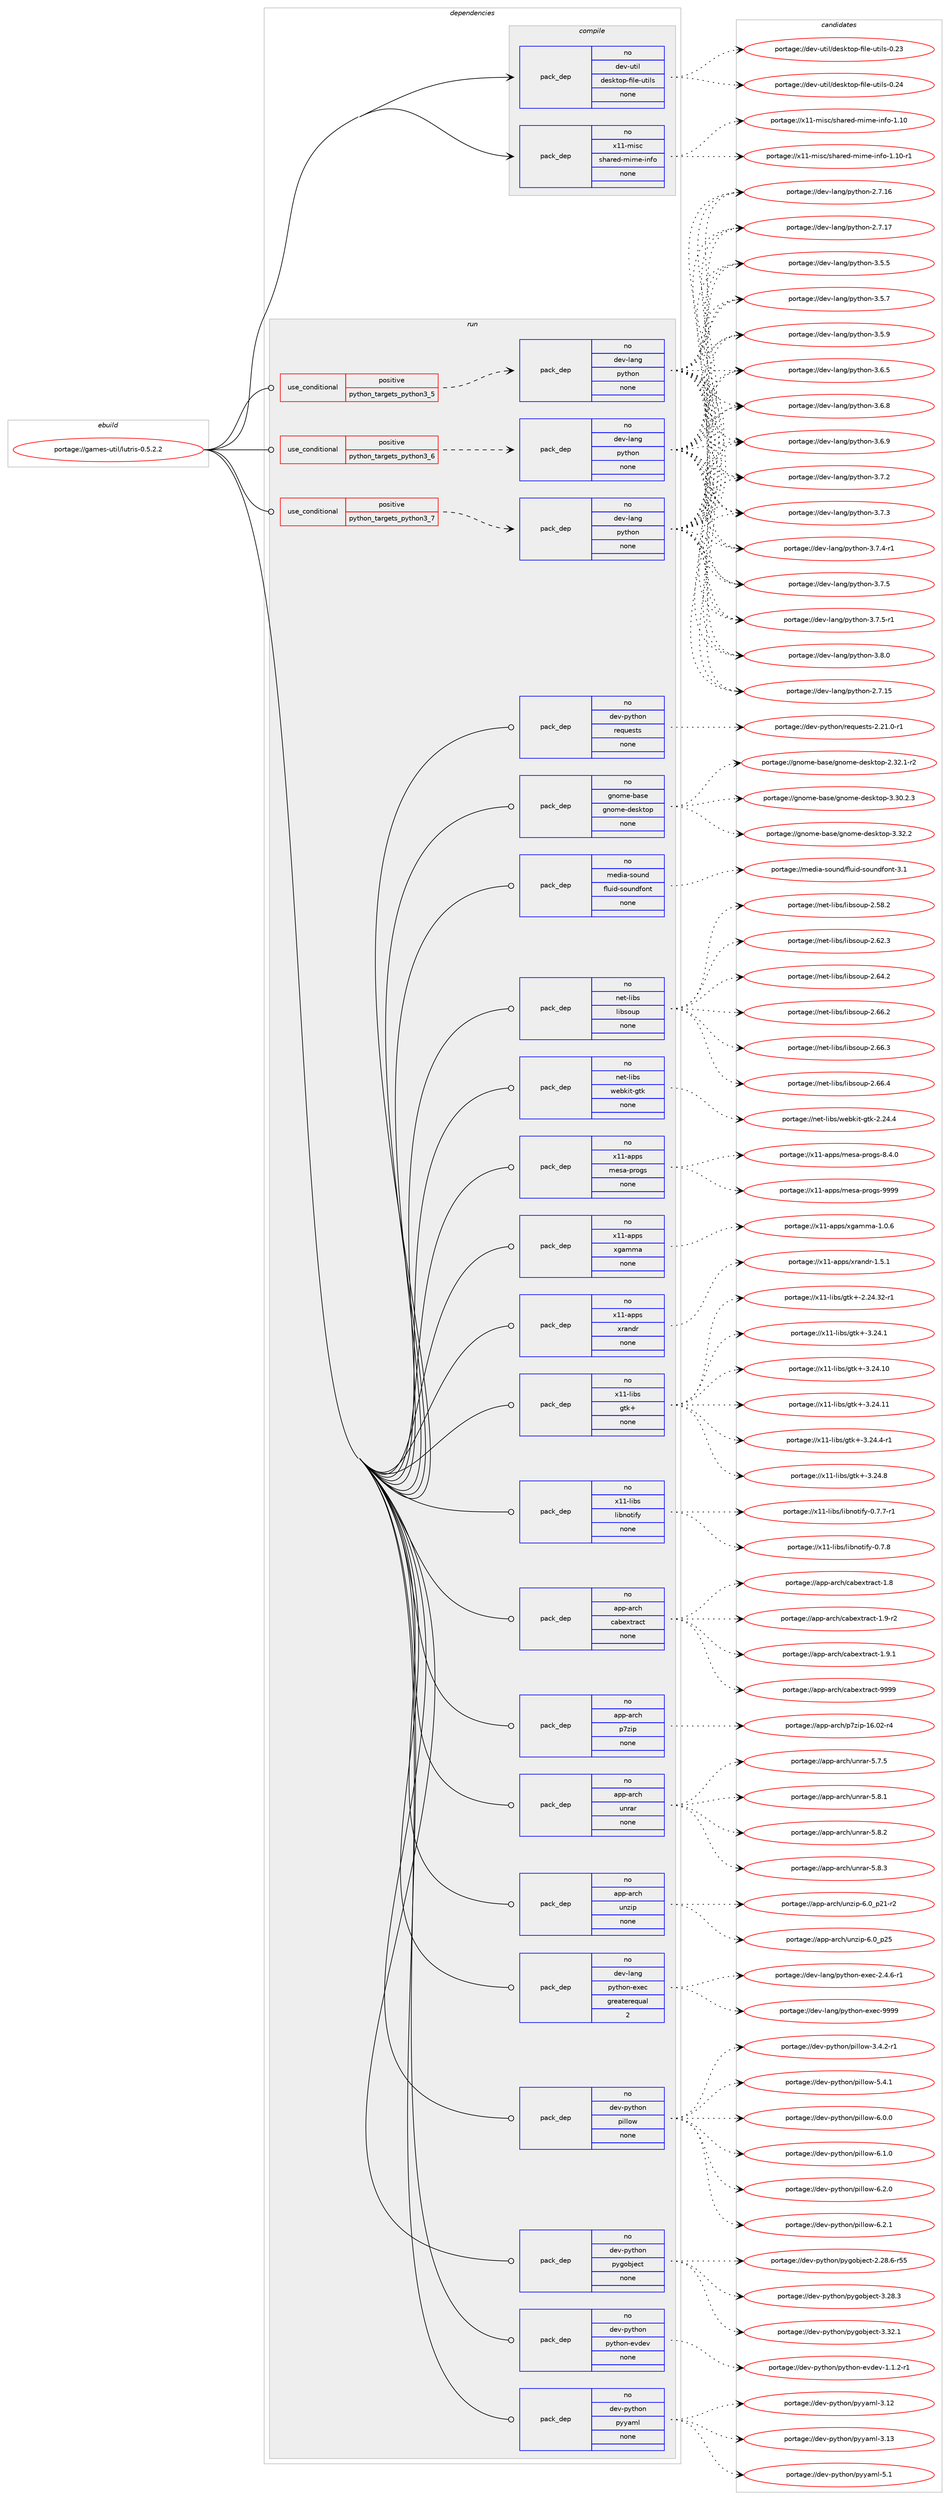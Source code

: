 digraph prolog {

# *************
# Graph options
# *************

newrank=true;
concentrate=true;
compound=true;
graph [rankdir=LR,fontname=Helvetica,fontsize=10,ranksep=1.5];#, ranksep=2.5, nodesep=0.2];
edge  [arrowhead=vee];
node  [fontname=Helvetica,fontsize=10];

# **********
# The ebuild
# **********

subgraph cluster_leftcol {
color=gray;
rank=same;
label=<<i>ebuild</i>>;
id [label="portage://games-util/lutris-0.5.2.2", color=red, width=4, href="../games-util/lutris-0.5.2.2.svg"];
}

# ****************
# The dependencies
# ****************

subgraph cluster_midcol {
color=gray;
label=<<i>dependencies</i>>;
subgraph cluster_compile {
fillcolor="#eeeeee";
style=filled;
label=<<i>compile</i>>;
subgraph pack199645 {
dependency277574 [label=<<TABLE BORDER="0" CELLBORDER="1" CELLSPACING="0" CELLPADDING="4" WIDTH="220"><TR><TD ROWSPAN="6" CELLPADDING="30">pack_dep</TD></TR><TR><TD WIDTH="110">no</TD></TR><TR><TD>dev-util</TD></TR><TR><TD>desktop-file-utils</TD></TR><TR><TD>none</TD></TR><TR><TD></TD></TR></TABLE>>, shape=none, color=blue];
}
id:e -> dependency277574:w [weight=20,style="solid",arrowhead="vee"];
subgraph pack199646 {
dependency277575 [label=<<TABLE BORDER="0" CELLBORDER="1" CELLSPACING="0" CELLPADDING="4" WIDTH="220"><TR><TD ROWSPAN="6" CELLPADDING="30">pack_dep</TD></TR><TR><TD WIDTH="110">no</TD></TR><TR><TD>x11-misc</TD></TR><TR><TD>shared-mime-info</TD></TR><TR><TD>none</TD></TR><TR><TD></TD></TR></TABLE>>, shape=none, color=blue];
}
id:e -> dependency277575:w [weight=20,style="solid",arrowhead="vee"];
}
subgraph cluster_compileandrun {
fillcolor="#eeeeee";
style=filled;
label=<<i>compile and run</i>>;
}
subgraph cluster_run {
fillcolor="#eeeeee";
style=filled;
label=<<i>run</i>>;
subgraph cond73883 {
dependency277576 [label=<<TABLE BORDER="0" CELLBORDER="1" CELLSPACING="0" CELLPADDING="4"><TR><TD ROWSPAN="3" CELLPADDING="10">use_conditional</TD></TR><TR><TD>positive</TD></TR><TR><TD>python_targets_python3_5</TD></TR></TABLE>>, shape=none, color=red];
subgraph pack199647 {
dependency277577 [label=<<TABLE BORDER="0" CELLBORDER="1" CELLSPACING="0" CELLPADDING="4" WIDTH="220"><TR><TD ROWSPAN="6" CELLPADDING="30">pack_dep</TD></TR><TR><TD WIDTH="110">no</TD></TR><TR><TD>dev-lang</TD></TR><TR><TD>python</TD></TR><TR><TD>none</TD></TR><TR><TD></TD></TR></TABLE>>, shape=none, color=blue];
}
dependency277576:e -> dependency277577:w [weight=20,style="dashed",arrowhead="vee"];
}
id:e -> dependency277576:w [weight=20,style="solid",arrowhead="odot"];
subgraph cond73884 {
dependency277578 [label=<<TABLE BORDER="0" CELLBORDER="1" CELLSPACING="0" CELLPADDING="4"><TR><TD ROWSPAN="3" CELLPADDING="10">use_conditional</TD></TR><TR><TD>positive</TD></TR><TR><TD>python_targets_python3_6</TD></TR></TABLE>>, shape=none, color=red];
subgraph pack199648 {
dependency277579 [label=<<TABLE BORDER="0" CELLBORDER="1" CELLSPACING="0" CELLPADDING="4" WIDTH="220"><TR><TD ROWSPAN="6" CELLPADDING="30">pack_dep</TD></TR><TR><TD WIDTH="110">no</TD></TR><TR><TD>dev-lang</TD></TR><TR><TD>python</TD></TR><TR><TD>none</TD></TR><TR><TD></TD></TR></TABLE>>, shape=none, color=blue];
}
dependency277578:e -> dependency277579:w [weight=20,style="dashed",arrowhead="vee"];
}
id:e -> dependency277578:w [weight=20,style="solid",arrowhead="odot"];
subgraph cond73885 {
dependency277580 [label=<<TABLE BORDER="0" CELLBORDER="1" CELLSPACING="0" CELLPADDING="4"><TR><TD ROWSPAN="3" CELLPADDING="10">use_conditional</TD></TR><TR><TD>positive</TD></TR><TR><TD>python_targets_python3_7</TD></TR></TABLE>>, shape=none, color=red];
subgraph pack199649 {
dependency277581 [label=<<TABLE BORDER="0" CELLBORDER="1" CELLSPACING="0" CELLPADDING="4" WIDTH="220"><TR><TD ROWSPAN="6" CELLPADDING="30">pack_dep</TD></TR><TR><TD WIDTH="110">no</TD></TR><TR><TD>dev-lang</TD></TR><TR><TD>python</TD></TR><TR><TD>none</TD></TR><TR><TD></TD></TR></TABLE>>, shape=none, color=blue];
}
dependency277580:e -> dependency277581:w [weight=20,style="dashed",arrowhead="vee"];
}
id:e -> dependency277580:w [weight=20,style="solid",arrowhead="odot"];
subgraph pack199650 {
dependency277582 [label=<<TABLE BORDER="0" CELLBORDER="1" CELLSPACING="0" CELLPADDING="4" WIDTH="220"><TR><TD ROWSPAN="6" CELLPADDING="30">pack_dep</TD></TR><TR><TD WIDTH="110">no</TD></TR><TR><TD>app-arch</TD></TR><TR><TD>cabextract</TD></TR><TR><TD>none</TD></TR><TR><TD></TD></TR></TABLE>>, shape=none, color=blue];
}
id:e -> dependency277582:w [weight=20,style="solid",arrowhead="odot"];
subgraph pack199651 {
dependency277583 [label=<<TABLE BORDER="0" CELLBORDER="1" CELLSPACING="0" CELLPADDING="4" WIDTH="220"><TR><TD ROWSPAN="6" CELLPADDING="30">pack_dep</TD></TR><TR><TD WIDTH="110">no</TD></TR><TR><TD>app-arch</TD></TR><TR><TD>p7zip</TD></TR><TR><TD>none</TD></TR><TR><TD></TD></TR></TABLE>>, shape=none, color=blue];
}
id:e -> dependency277583:w [weight=20,style="solid",arrowhead="odot"];
subgraph pack199652 {
dependency277584 [label=<<TABLE BORDER="0" CELLBORDER="1" CELLSPACING="0" CELLPADDING="4" WIDTH="220"><TR><TD ROWSPAN="6" CELLPADDING="30">pack_dep</TD></TR><TR><TD WIDTH="110">no</TD></TR><TR><TD>app-arch</TD></TR><TR><TD>unrar</TD></TR><TR><TD>none</TD></TR><TR><TD></TD></TR></TABLE>>, shape=none, color=blue];
}
id:e -> dependency277584:w [weight=20,style="solid",arrowhead="odot"];
subgraph pack199653 {
dependency277585 [label=<<TABLE BORDER="0" CELLBORDER="1" CELLSPACING="0" CELLPADDING="4" WIDTH="220"><TR><TD ROWSPAN="6" CELLPADDING="30">pack_dep</TD></TR><TR><TD WIDTH="110">no</TD></TR><TR><TD>app-arch</TD></TR><TR><TD>unzip</TD></TR><TR><TD>none</TD></TR><TR><TD></TD></TR></TABLE>>, shape=none, color=blue];
}
id:e -> dependency277585:w [weight=20,style="solid",arrowhead="odot"];
subgraph pack199654 {
dependency277586 [label=<<TABLE BORDER="0" CELLBORDER="1" CELLSPACING="0" CELLPADDING="4" WIDTH="220"><TR><TD ROWSPAN="6" CELLPADDING="30">pack_dep</TD></TR><TR><TD WIDTH="110">no</TD></TR><TR><TD>dev-lang</TD></TR><TR><TD>python-exec</TD></TR><TR><TD>greaterequal</TD></TR><TR><TD>2</TD></TR></TABLE>>, shape=none, color=blue];
}
id:e -> dependency277586:w [weight=20,style="solid",arrowhead="odot"];
subgraph pack199655 {
dependency277587 [label=<<TABLE BORDER="0" CELLBORDER="1" CELLSPACING="0" CELLPADDING="4" WIDTH="220"><TR><TD ROWSPAN="6" CELLPADDING="30">pack_dep</TD></TR><TR><TD WIDTH="110">no</TD></TR><TR><TD>dev-python</TD></TR><TR><TD>pillow</TD></TR><TR><TD>none</TD></TR><TR><TD></TD></TR></TABLE>>, shape=none, color=blue];
}
id:e -> dependency277587:w [weight=20,style="solid",arrowhead="odot"];
subgraph pack199656 {
dependency277588 [label=<<TABLE BORDER="0" CELLBORDER="1" CELLSPACING="0" CELLPADDING="4" WIDTH="220"><TR><TD ROWSPAN="6" CELLPADDING="30">pack_dep</TD></TR><TR><TD WIDTH="110">no</TD></TR><TR><TD>dev-python</TD></TR><TR><TD>pygobject</TD></TR><TR><TD>none</TD></TR><TR><TD></TD></TR></TABLE>>, shape=none, color=blue];
}
id:e -> dependency277588:w [weight=20,style="solid",arrowhead="odot"];
subgraph pack199657 {
dependency277589 [label=<<TABLE BORDER="0" CELLBORDER="1" CELLSPACING="0" CELLPADDING="4" WIDTH="220"><TR><TD ROWSPAN="6" CELLPADDING="30">pack_dep</TD></TR><TR><TD WIDTH="110">no</TD></TR><TR><TD>dev-python</TD></TR><TR><TD>python-evdev</TD></TR><TR><TD>none</TD></TR><TR><TD></TD></TR></TABLE>>, shape=none, color=blue];
}
id:e -> dependency277589:w [weight=20,style="solid",arrowhead="odot"];
subgraph pack199658 {
dependency277590 [label=<<TABLE BORDER="0" CELLBORDER="1" CELLSPACING="0" CELLPADDING="4" WIDTH="220"><TR><TD ROWSPAN="6" CELLPADDING="30">pack_dep</TD></TR><TR><TD WIDTH="110">no</TD></TR><TR><TD>dev-python</TD></TR><TR><TD>pyyaml</TD></TR><TR><TD>none</TD></TR><TR><TD></TD></TR></TABLE>>, shape=none, color=blue];
}
id:e -> dependency277590:w [weight=20,style="solid",arrowhead="odot"];
subgraph pack199659 {
dependency277591 [label=<<TABLE BORDER="0" CELLBORDER="1" CELLSPACING="0" CELLPADDING="4" WIDTH="220"><TR><TD ROWSPAN="6" CELLPADDING="30">pack_dep</TD></TR><TR><TD WIDTH="110">no</TD></TR><TR><TD>dev-python</TD></TR><TR><TD>requests</TD></TR><TR><TD>none</TD></TR><TR><TD></TD></TR></TABLE>>, shape=none, color=blue];
}
id:e -> dependency277591:w [weight=20,style="solid",arrowhead="odot"];
subgraph pack199660 {
dependency277592 [label=<<TABLE BORDER="0" CELLBORDER="1" CELLSPACING="0" CELLPADDING="4" WIDTH="220"><TR><TD ROWSPAN="6" CELLPADDING="30">pack_dep</TD></TR><TR><TD WIDTH="110">no</TD></TR><TR><TD>gnome-base</TD></TR><TR><TD>gnome-desktop</TD></TR><TR><TD>none</TD></TR><TR><TD></TD></TR></TABLE>>, shape=none, color=blue];
}
id:e -> dependency277592:w [weight=20,style="solid",arrowhead="odot"];
subgraph pack199661 {
dependency277593 [label=<<TABLE BORDER="0" CELLBORDER="1" CELLSPACING="0" CELLPADDING="4" WIDTH="220"><TR><TD ROWSPAN="6" CELLPADDING="30">pack_dep</TD></TR><TR><TD WIDTH="110">no</TD></TR><TR><TD>media-sound</TD></TR><TR><TD>fluid-soundfont</TD></TR><TR><TD>none</TD></TR><TR><TD></TD></TR></TABLE>>, shape=none, color=blue];
}
id:e -> dependency277593:w [weight=20,style="solid",arrowhead="odot"];
subgraph pack199662 {
dependency277594 [label=<<TABLE BORDER="0" CELLBORDER="1" CELLSPACING="0" CELLPADDING="4" WIDTH="220"><TR><TD ROWSPAN="6" CELLPADDING="30">pack_dep</TD></TR><TR><TD WIDTH="110">no</TD></TR><TR><TD>net-libs</TD></TR><TR><TD>libsoup</TD></TR><TR><TD>none</TD></TR><TR><TD></TD></TR></TABLE>>, shape=none, color=blue];
}
id:e -> dependency277594:w [weight=20,style="solid",arrowhead="odot"];
subgraph pack199663 {
dependency277595 [label=<<TABLE BORDER="0" CELLBORDER="1" CELLSPACING="0" CELLPADDING="4" WIDTH="220"><TR><TD ROWSPAN="6" CELLPADDING="30">pack_dep</TD></TR><TR><TD WIDTH="110">no</TD></TR><TR><TD>net-libs</TD></TR><TR><TD>webkit-gtk</TD></TR><TR><TD>none</TD></TR><TR><TD></TD></TR></TABLE>>, shape=none, color=blue];
}
id:e -> dependency277595:w [weight=20,style="solid",arrowhead="odot"];
subgraph pack199664 {
dependency277596 [label=<<TABLE BORDER="0" CELLBORDER="1" CELLSPACING="0" CELLPADDING="4" WIDTH="220"><TR><TD ROWSPAN="6" CELLPADDING="30">pack_dep</TD></TR><TR><TD WIDTH="110">no</TD></TR><TR><TD>x11-apps</TD></TR><TR><TD>mesa-progs</TD></TR><TR><TD>none</TD></TR><TR><TD></TD></TR></TABLE>>, shape=none, color=blue];
}
id:e -> dependency277596:w [weight=20,style="solid",arrowhead="odot"];
subgraph pack199665 {
dependency277597 [label=<<TABLE BORDER="0" CELLBORDER="1" CELLSPACING="0" CELLPADDING="4" WIDTH="220"><TR><TD ROWSPAN="6" CELLPADDING="30">pack_dep</TD></TR><TR><TD WIDTH="110">no</TD></TR><TR><TD>x11-apps</TD></TR><TR><TD>xgamma</TD></TR><TR><TD>none</TD></TR><TR><TD></TD></TR></TABLE>>, shape=none, color=blue];
}
id:e -> dependency277597:w [weight=20,style="solid",arrowhead="odot"];
subgraph pack199666 {
dependency277598 [label=<<TABLE BORDER="0" CELLBORDER="1" CELLSPACING="0" CELLPADDING="4" WIDTH="220"><TR><TD ROWSPAN="6" CELLPADDING="30">pack_dep</TD></TR><TR><TD WIDTH="110">no</TD></TR><TR><TD>x11-apps</TD></TR><TR><TD>xrandr</TD></TR><TR><TD>none</TD></TR><TR><TD></TD></TR></TABLE>>, shape=none, color=blue];
}
id:e -> dependency277598:w [weight=20,style="solid",arrowhead="odot"];
subgraph pack199667 {
dependency277599 [label=<<TABLE BORDER="0" CELLBORDER="1" CELLSPACING="0" CELLPADDING="4" WIDTH="220"><TR><TD ROWSPAN="6" CELLPADDING="30">pack_dep</TD></TR><TR><TD WIDTH="110">no</TD></TR><TR><TD>x11-libs</TD></TR><TR><TD>gtk+</TD></TR><TR><TD>none</TD></TR><TR><TD></TD></TR></TABLE>>, shape=none, color=blue];
}
id:e -> dependency277599:w [weight=20,style="solid",arrowhead="odot"];
subgraph pack199668 {
dependency277600 [label=<<TABLE BORDER="0" CELLBORDER="1" CELLSPACING="0" CELLPADDING="4" WIDTH="220"><TR><TD ROWSPAN="6" CELLPADDING="30">pack_dep</TD></TR><TR><TD WIDTH="110">no</TD></TR><TR><TD>x11-libs</TD></TR><TR><TD>libnotify</TD></TR><TR><TD>none</TD></TR><TR><TD></TD></TR></TABLE>>, shape=none, color=blue];
}
id:e -> dependency277600:w [weight=20,style="solid",arrowhead="odot"];
}
}

# **************
# The candidates
# **************

subgraph cluster_choices {
rank=same;
color=gray;
label=<<i>candidates</i>>;

subgraph choice199645 {
color=black;
nodesep=1;
choiceportage100101118451171161051084710010111510711611111245102105108101451171161051081154548465051 [label="portage://dev-util/desktop-file-utils-0.23", color=red, width=4,href="../dev-util/desktop-file-utils-0.23.svg"];
choiceportage100101118451171161051084710010111510711611111245102105108101451171161051081154548465052 [label="portage://dev-util/desktop-file-utils-0.24", color=red, width=4,href="../dev-util/desktop-file-utils-0.24.svg"];
dependency277574:e -> choiceportage100101118451171161051084710010111510711611111245102105108101451171161051081154548465051:w [style=dotted,weight="100"];
dependency277574:e -> choiceportage100101118451171161051084710010111510711611111245102105108101451171161051081154548465052:w [style=dotted,weight="100"];
}
subgraph choice199646 {
color=black;
nodesep=1;
choiceportage12049494510910511599471151049711410110045109105109101451051101021114549464948 [label="portage://x11-misc/shared-mime-info-1.10", color=red, width=4,href="../x11-misc/shared-mime-info-1.10.svg"];
choiceportage120494945109105115994711510497114101100451091051091014510511010211145494649484511449 [label="portage://x11-misc/shared-mime-info-1.10-r1", color=red, width=4,href="../x11-misc/shared-mime-info-1.10-r1.svg"];
dependency277575:e -> choiceportage12049494510910511599471151049711410110045109105109101451051101021114549464948:w [style=dotted,weight="100"];
dependency277575:e -> choiceportage120494945109105115994711510497114101100451091051091014510511010211145494649484511449:w [style=dotted,weight="100"];
}
subgraph choice199647 {
color=black;
nodesep=1;
choiceportage10010111845108971101034711212111610411111045504655464953 [label="portage://dev-lang/python-2.7.15", color=red, width=4,href="../dev-lang/python-2.7.15.svg"];
choiceportage10010111845108971101034711212111610411111045504655464954 [label="portage://dev-lang/python-2.7.16", color=red, width=4,href="../dev-lang/python-2.7.16.svg"];
choiceportage10010111845108971101034711212111610411111045504655464955 [label="portage://dev-lang/python-2.7.17", color=red, width=4,href="../dev-lang/python-2.7.17.svg"];
choiceportage100101118451089711010347112121116104111110455146534653 [label="portage://dev-lang/python-3.5.5", color=red, width=4,href="../dev-lang/python-3.5.5.svg"];
choiceportage100101118451089711010347112121116104111110455146534655 [label="portage://dev-lang/python-3.5.7", color=red, width=4,href="../dev-lang/python-3.5.7.svg"];
choiceportage100101118451089711010347112121116104111110455146534657 [label="portage://dev-lang/python-3.5.9", color=red, width=4,href="../dev-lang/python-3.5.9.svg"];
choiceportage100101118451089711010347112121116104111110455146544653 [label="portage://dev-lang/python-3.6.5", color=red, width=4,href="../dev-lang/python-3.6.5.svg"];
choiceportage100101118451089711010347112121116104111110455146544656 [label="portage://dev-lang/python-3.6.8", color=red, width=4,href="../dev-lang/python-3.6.8.svg"];
choiceportage100101118451089711010347112121116104111110455146544657 [label="portage://dev-lang/python-3.6.9", color=red, width=4,href="../dev-lang/python-3.6.9.svg"];
choiceportage100101118451089711010347112121116104111110455146554650 [label="portage://dev-lang/python-3.7.2", color=red, width=4,href="../dev-lang/python-3.7.2.svg"];
choiceportage100101118451089711010347112121116104111110455146554651 [label="portage://dev-lang/python-3.7.3", color=red, width=4,href="../dev-lang/python-3.7.3.svg"];
choiceportage1001011184510897110103471121211161041111104551465546524511449 [label="portage://dev-lang/python-3.7.4-r1", color=red, width=4,href="../dev-lang/python-3.7.4-r1.svg"];
choiceportage100101118451089711010347112121116104111110455146554653 [label="portage://dev-lang/python-3.7.5", color=red, width=4,href="../dev-lang/python-3.7.5.svg"];
choiceportage1001011184510897110103471121211161041111104551465546534511449 [label="portage://dev-lang/python-3.7.5-r1", color=red, width=4,href="../dev-lang/python-3.7.5-r1.svg"];
choiceportage100101118451089711010347112121116104111110455146564648 [label="portage://dev-lang/python-3.8.0", color=red, width=4,href="../dev-lang/python-3.8.0.svg"];
dependency277577:e -> choiceportage10010111845108971101034711212111610411111045504655464953:w [style=dotted,weight="100"];
dependency277577:e -> choiceportage10010111845108971101034711212111610411111045504655464954:w [style=dotted,weight="100"];
dependency277577:e -> choiceportage10010111845108971101034711212111610411111045504655464955:w [style=dotted,weight="100"];
dependency277577:e -> choiceportage100101118451089711010347112121116104111110455146534653:w [style=dotted,weight="100"];
dependency277577:e -> choiceportage100101118451089711010347112121116104111110455146534655:w [style=dotted,weight="100"];
dependency277577:e -> choiceportage100101118451089711010347112121116104111110455146534657:w [style=dotted,weight="100"];
dependency277577:e -> choiceportage100101118451089711010347112121116104111110455146544653:w [style=dotted,weight="100"];
dependency277577:e -> choiceportage100101118451089711010347112121116104111110455146544656:w [style=dotted,weight="100"];
dependency277577:e -> choiceportage100101118451089711010347112121116104111110455146544657:w [style=dotted,weight="100"];
dependency277577:e -> choiceportage100101118451089711010347112121116104111110455146554650:w [style=dotted,weight="100"];
dependency277577:e -> choiceportage100101118451089711010347112121116104111110455146554651:w [style=dotted,weight="100"];
dependency277577:e -> choiceportage1001011184510897110103471121211161041111104551465546524511449:w [style=dotted,weight="100"];
dependency277577:e -> choiceportage100101118451089711010347112121116104111110455146554653:w [style=dotted,weight="100"];
dependency277577:e -> choiceportage1001011184510897110103471121211161041111104551465546534511449:w [style=dotted,weight="100"];
dependency277577:e -> choiceportage100101118451089711010347112121116104111110455146564648:w [style=dotted,weight="100"];
}
subgraph choice199648 {
color=black;
nodesep=1;
choiceportage10010111845108971101034711212111610411111045504655464953 [label="portage://dev-lang/python-2.7.15", color=red, width=4,href="../dev-lang/python-2.7.15.svg"];
choiceportage10010111845108971101034711212111610411111045504655464954 [label="portage://dev-lang/python-2.7.16", color=red, width=4,href="../dev-lang/python-2.7.16.svg"];
choiceportage10010111845108971101034711212111610411111045504655464955 [label="portage://dev-lang/python-2.7.17", color=red, width=4,href="../dev-lang/python-2.7.17.svg"];
choiceportage100101118451089711010347112121116104111110455146534653 [label="portage://dev-lang/python-3.5.5", color=red, width=4,href="../dev-lang/python-3.5.5.svg"];
choiceportage100101118451089711010347112121116104111110455146534655 [label="portage://dev-lang/python-3.5.7", color=red, width=4,href="../dev-lang/python-3.5.7.svg"];
choiceportage100101118451089711010347112121116104111110455146534657 [label="portage://dev-lang/python-3.5.9", color=red, width=4,href="../dev-lang/python-3.5.9.svg"];
choiceportage100101118451089711010347112121116104111110455146544653 [label="portage://dev-lang/python-3.6.5", color=red, width=4,href="../dev-lang/python-3.6.5.svg"];
choiceportage100101118451089711010347112121116104111110455146544656 [label="portage://dev-lang/python-3.6.8", color=red, width=4,href="../dev-lang/python-3.6.8.svg"];
choiceportage100101118451089711010347112121116104111110455146544657 [label="portage://dev-lang/python-3.6.9", color=red, width=4,href="../dev-lang/python-3.6.9.svg"];
choiceportage100101118451089711010347112121116104111110455146554650 [label="portage://dev-lang/python-3.7.2", color=red, width=4,href="../dev-lang/python-3.7.2.svg"];
choiceportage100101118451089711010347112121116104111110455146554651 [label="portage://dev-lang/python-3.7.3", color=red, width=4,href="../dev-lang/python-3.7.3.svg"];
choiceportage1001011184510897110103471121211161041111104551465546524511449 [label="portage://dev-lang/python-3.7.4-r1", color=red, width=4,href="../dev-lang/python-3.7.4-r1.svg"];
choiceportage100101118451089711010347112121116104111110455146554653 [label="portage://dev-lang/python-3.7.5", color=red, width=4,href="../dev-lang/python-3.7.5.svg"];
choiceportage1001011184510897110103471121211161041111104551465546534511449 [label="portage://dev-lang/python-3.7.5-r1", color=red, width=4,href="../dev-lang/python-3.7.5-r1.svg"];
choiceportage100101118451089711010347112121116104111110455146564648 [label="portage://dev-lang/python-3.8.0", color=red, width=4,href="../dev-lang/python-3.8.0.svg"];
dependency277579:e -> choiceportage10010111845108971101034711212111610411111045504655464953:w [style=dotted,weight="100"];
dependency277579:e -> choiceportage10010111845108971101034711212111610411111045504655464954:w [style=dotted,weight="100"];
dependency277579:e -> choiceportage10010111845108971101034711212111610411111045504655464955:w [style=dotted,weight="100"];
dependency277579:e -> choiceportage100101118451089711010347112121116104111110455146534653:w [style=dotted,weight="100"];
dependency277579:e -> choiceportage100101118451089711010347112121116104111110455146534655:w [style=dotted,weight="100"];
dependency277579:e -> choiceportage100101118451089711010347112121116104111110455146534657:w [style=dotted,weight="100"];
dependency277579:e -> choiceportage100101118451089711010347112121116104111110455146544653:w [style=dotted,weight="100"];
dependency277579:e -> choiceportage100101118451089711010347112121116104111110455146544656:w [style=dotted,weight="100"];
dependency277579:e -> choiceportage100101118451089711010347112121116104111110455146544657:w [style=dotted,weight="100"];
dependency277579:e -> choiceportage100101118451089711010347112121116104111110455146554650:w [style=dotted,weight="100"];
dependency277579:e -> choiceportage100101118451089711010347112121116104111110455146554651:w [style=dotted,weight="100"];
dependency277579:e -> choiceportage1001011184510897110103471121211161041111104551465546524511449:w [style=dotted,weight="100"];
dependency277579:e -> choiceportage100101118451089711010347112121116104111110455146554653:w [style=dotted,weight="100"];
dependency277579:e -> choiceportage1001011184510897110103471121211161041111104551465546534511449:w [style=dotted,weight="100"];
dependency277579:e -> choiceportage100101118451089711010347112121116104111110455146564648:w [style=dotted,weight="100"];
}
subgraph choice199649 {
color=black;
nodesep=1;
choiceportage10010111845108971101034711212111610411111045504655464953 [label="portage://dev-lang/python-2.7.15", color=red, width=4,href="../dev-lang/python-2.7.15.svg"];
choiceportage10010111845108971101034711212111610411111045504655464954 [label="portage://dev-lang/python-2.7.16", color=red, width=4,href="../dev-lang/python-2.7.16.svg"];
choiceportage10010111845108971101034711212111610411111045504655464955 [label="portage://dev-lang/python-2.7.17", color=red, width=4,href="../dev-lang/python-2.7.17.svg"];
choiceportage100101118451089711010347112121116104111110455146534653 [label="portage://dev-lang/python-3.5.5", color=red, width=4,href="../dev-lang/python-3.5.5.svg"];
choiceportage100101118451089711010347112121116104111110455146534655 [label="portage://dev-lang/python-3.5.7", color=red, width=4,href="../dev-lang/python-3.5.7.svg"];
choiceportage100101118451089711010347112121116104111110455146534657 [label="portage://dev-lang/python-3.5.9", color=red, width=4,href="../dev-lang/python-3.5.9.svg"];
choiceportage100101118451089711010347112121116104111110455146544653 [label="portage://dev-lang/python-3.6.5", color=red, width=4,href="../dev-lang/python-3.6.5.svg"];
choiceportage100101118451089711010347112121116104111110455146544656 [label="portage://dev-lang/python-3.6.8", color=red, width=4,href="../dev-lang/python-3.6.8.svg"];
choiceportage100101118451089711010347112121116104111110455146544657 [label="portage://dev-lang/python-3.6.9", color=red, width=4,href="../dev-lang/python-3.6.9.svg"];
choiceportage100101118451089711010347112121116104111110455146554650 [label="portage://dev-lang/python-3.7.2", color=red, width=4,href="../dev-lang/python-3.7.2.svg"];
choiceportage100101118451089711010347112121116104111110455146554651 [label="portage://dev-lang/python-3.7.3", color=red, width=4,href="../dev-lang/python-3.7.3.svg"];
choiceportage1001011184510897110103471121211161041111104551465546524511449 [label="portage://dev-lang/python-3.7.4-r1", color=red, width=4,href="../dev-lang/python-3.7.4-r1.svg"];
choiceportage100101118451089711010347112121116104111110455146554653 [label="portage://dev-lang/python-3.7.5", color=red, width=4,href="../dev-lang/python-3.7.5.svg"];
choiceportage1001011184510897110103471121211161041111104551465546534511449 [label="portage://dev-lang/python-3.7.5-r1", color=red, width=4,href="../dev-lang/python-3.7.5-r1.svg"];
choiceportage100101118451089711010347112121116104111110455146564648 [label="portage://dev-lang/python-3.8.0", color=red, width=4,href="../dev-lang/python-3.8.0.svg"];
dependency277581:e -> choiceportage10010111845108971101034711212111610411111045504655464953:w [style=dotted,weight="100"];
dependency277581:e -> choiceportage10010111845108971101034711212111610411111045504655464954:w [style=dotted,weight="100"];
dependency277581:e -> choiceportage10010111845108971101034711212111610411111045504655464955:w [style=dotted,weight="100"];
dependency277581:e -> choiceportage100101118451089711010347112121116104111110455146534653:w [style=dotted,weight="100"];
dependency277581:e -> choiceportage100101118451089711010347112121116104111110455146534655:w [style=dotted,weight="100"];
dependency277581:e -> choiceportage100101118451089711010347112121116104111110455146534657:w [style=dotted,weight="100"];
dependency277581:e -> choiceportage100101118451089711010347112121116104111110455146544653:w [style=dotted,weight="100"];
dependency277581:e -> choiceportage100101118451089711010347112121116104111110455146544656:w [style=dotted,weight="100"];
dependency277581:e -> choiceportage100101118451089711010347112121116104111110455146544657:w [style=dotted,weight="100"];
dependency277581:e -> choiceportage100101118451089711010347112121116104111110455146554650:w [style=dotted,weight="100"];
dependency277581:e -> choiceportage100101118451089711010347112121116104111110455146554651:w [style=dotted,weight="100"];
dependency277581:e -> choiceportage1001011184510897110103471121211161041111104551465546524511449:w [style=dotted,weight="100"];
dependency277581:e -> choiceportage100101118451089711010347112121116104111110455146554653:w [style=dotted,weight="100"];
dependency277581:e -> choiceportage1001011184510897110103471121211161041111104551465546534511449:w [style=dotted,weight="100"];
dependency277581:e -> choiceportage100101118451089711010347112121116104111110455146564648:w [style=dotted,weight="100"];
}
subgraph choice199650 {
color=black;
nodesep=1;
choiceportage9711211245971149910447999798101120116114979911645494656 [label="portage://app-arch/cabextract-1.8", color=red, width=4,href="../app-arch/cabextract-1.8.svg"];
choiceportage97112112459711499104479997981011201161149799116454946574511450 [label="portage://app-arch/cabextract-1.9-r2", color=red, width=4,href="../app-arch/cabextract-1.9-r2.svg"];
choiceportage97112112459711499104479997981011201161149799116454946574649 [label="portage://app-arch/cabextract-1.9.1", color=red, width=4,href="../app-arch/cabextract-1.9.1.svg"];
choiceportage971121124597114991044799979810112011611497991164557575757 [label="portage://app-arch/cabextract-9999", color=red, width=4,href="../app-arch/cabextract-9999.svg"];
dependency277582:e -> choiceportage9711211245971149910447999798101120116114979911645494656:w [style=dotted,weight="100"];
dependency277582:e -> choiceportage97112112459711499104479997981011201161149799116454946574511450:w [style=dotted,weight="100"];
dependency277582:e -> choiceportage97112112459711499104479997981011201161149799116454946574649:w [style=dotted,weight="100"];
dependency277582:e -> choiceportage971121124597114991044799979810112011611497991164557575757:w [style=dotted,weight="100"];
}
subgraph choice199651 {
color=black;
nodesep=1;
choiceportage9711211245971149910447112551221051124549544648504511452 [label="portage://app-arch/p7zip-16.02-r4", color=red, width=4,href="../app-arch/p7zip-16.02-r4.svg"];
dependency277583:e -> choiceportage9711211245971149910447112551221051124549544648504511452:w [style=dotted,weight="100"];
}
subgraph choice199652 {
color=black;
nodesep=1;
choiceportage971121124597114991044711711011497114455346554653 [label="portage://app-arch/unrar-5.7.5", color=red, width=4,href="../app-arch/unrar-5.7.5.svg"];
choiceportage971121124597114991044711711011497114455346564649 [label="portage://app-arch/unrar-5.8.1", color=red, width=4,href="../app-arch/unrar-5.8.1.svg"];
choiceportage971121124597114991044711711011497114455346564650 [label="portage://app-arch/unrar-5.8.2", color=red, width=4,href="../app-arch/unrar-5.8.2.svg"];
choiceportage971121124597114991044711711011497114455346564651 [label="portage://app-arch/unrar-5.8.3", color=red, width=4,href="../app-arch/unrar-5.8.3.svg"];
dependency277584:e -> choiceportage971121124597114991044711711011497114455346554653:w [style=dotted,weight="100"];
dependency277584:e -> choiceportage971121124597114991044711711011497114455346564649:w [style=dotted,weight="100"];
dependency277584:e -> choiceportage971121124597114991044711711011497114455346564650:w [style=dotted,weight="100"];
dependency277584:e -> choiceportage971121124597114991044711711011497114455346564651:w [style=dotted,weight="100"];
}
subgraph choice199653 {
color=black;
nodesep=1;
choiceportage9711211245971149910447117110122105112455446489511250494511450 [label="portage://app-arch/unzip-6.0_p21-r2", color=red, width=4,href="../app-arch/unzip-6.0_p21-r2.svg"];
choiceportage971121124597114991044711711012210511245544648951125053 [label="portage://app-arch/unzip-6.0_p25", color=red, width=4,href="../app-arch/unzip-6.0_p25.svg"];
dependency277585:e -> choiceportage9711211245971149910447117110122105112455446489511250494511450:w [style=dotted,weight="100"];
dependency277585:e -> choiceportage971121124597114991044711711012210511245544648951125053:w [style=dotted,weight="100"];
}
subgraph choice199654 {
color=black;
nodesep=1;
choiceportage10010111845108971101034711212111610411111045101120101994550465246544511449 [label="portage://dev-lang/python-exec-2.4.6-r1", color=red, width=4,href="../dev-lang/python-exec-2.4.6-r1.svg"];
choiceportage10010111845108971101034711212111610411111045101120101994557575757 [label="portage://dev-lang/python-exec-9999", color=red, width=4,href="../dev-lang/python-exec-9999.svg"];
dependency277586:e -> choiceportage10010111845108971101034711212111610411111045101120101994550465246544511449:w [style=dotted,weight="100"];
dependency277586:e -> choiceportage10010111845108971101034711212111610411111045101120101994557575757:w [style=dotted,weight="100"];
}
subgraph choice199655 {
color=black;
nodesep=1;
choiceportage10010111845112121116104111110471121051081081111194551465246504511449 [label="portage://dev-python/pillow-3.4.2-r1", color=red, width=4,href="../dev-python/pillow-3.4.2-r1.svg"];
choiceportage1001011184511212111610411111047112105108108111119455346524649 [label="portage://dev-python/pillow-5.4.1", color=red, width=4,href="../dev-python/pillow-5.4.1.svg"];
choiceportage1001011184511212111610411111047112105108108111119455446484648 [label="portage://dev-python/pillow-6.0.0", color=red, width=4,href="../dev-python/pillow-6.0.0.svg"];
choiceportage1001011184511212111610411111047112105108108111119455446494648 [label="portage://dev-python/pillow-6.1.0", color=red, width=4,href="../dev-python/pillow-6.1.0.svg"];
choiceportage1001011184511212111610411111047112105108108111119455446504648 [label="portage://dev-python/pillow-6.2.0", color=red, width=4,href="../dev-python/pillow-6.2.0.svg"];
choiceportage1001011184511212111610411111047112105108108111119455446504649 [label="portage://dev-python/pillow-6.2.1", color=red, width=4,href="../dev-python/pillow-6.2.1.svg"];
dependency277587:e -> choiceportage10010111845112121116104111110471121051081081111194551465246504511449:w [style=dotted,weight="100"];
dependency277587:e -> choiceportage1001011184511212111610411111047112105108108111119455346524649:w [style=dotted,weight="100"];
dependency277587:e -> choiceportage1001011184511212111610411111047112105108108111119455446484648:w [style=dotted,weight="100"];
dependency277587:e -> choiceportage1001011184511212111610411111047112105108108111119455446494648:w [style=dotted,weight="100"];
dependency277587:e -> choiceportage1001011184511212111610411111047112105108108111119455446504648:w [style=dotted,weight="100"];
dependency277587:e -> choiceportage1001011184511212111610411111047112105108108111119455446504649:w [style=dotted,weight="100"];
}
subgraph choice199656 {
color=black;
nodesep=1;
choiceportage1001011184511212111610411111047112121103111981061019911645504650564654451145353 [label="portage://dev-python/pygobject-2.28.6-r55", color=red, width=4,href="../dev-python/pygobject-2.28.6-r55.svg"];
choiceportage1001011184511212111610411111047112121103111981061019911645514650564651 [label="portage://dev-python/pygobject-3.28.3", color=red, width=4,href="../dev-python/pygobject-3.28.3.svg"];
choiceportage1001011184511212111610411111047112121103111981061019911645514651504649 [label="portage://dev-python/pygobject-3.32.1", color=red, width=4,href="../dev-python/pygobject-3.32.1.svg"];
dependency277588:e -> choiceportage1001011184511212111610411111047112121103111981061019911645504650564654451145353:w [style=dotted,weight="100"];
dependency277588:e -> choiceportage1001011184511212111610411111047112121103111981061019911645514650564651:w [style=dotted,weight="100"];
dependency277588:e -> choiceportage1001011184511212111610411111047112121103111981061019911645514651504649:w [style=dotted,weight="100"];
}
subgraph choice199657 {
color=black;
nodesep=1;
choiceportage1001011184511212111610411111047112121116104111110451011181001011184549464946504511449 [label="portage://dev-python/python-evdev-1.1.2-r1", color=red, width=4,href="../dev-python/python-evdev-1.1.2-r1.svg"];
dependency277589:e -> choiceportage1001011184511212111610411111047112121116104111110451011181001011184549464946504511449:w [style=dotted,weight="100"];
}
subgraph choice199658 {
color=black;
nodesep=1;
choiceportage1001011184511212111610411111047112121121971091084551464950 [label="portage://dev-python/pyyaml-3.12", color=red, width=4,href="../dev-python/pyyaml-3.12.svg"];
choiceportage1001011184511212111610411111047112121121971091084551464951 [label="portage://dev-python/pyyaml-3.13", color=red, width=4,href="../dev-python/pyyaml-3.13.svg"];
choiceportage10010111845112121116104111110471121211219710910845534649 [label="portage://dev-python/pyyaml-5.1", color=red, width=4,href="../dev-python/pyyaml-5.1.svg"];
dependency277590:e -> choiceportage1001011184511212111610411111047112121121971091084551464950:w [style=dotted,weight="100"];
dependency277590:e -> choiceportage1001011184511212111610411111047112121121971091084551464951:w [style=dotted,weight="100"];
dependency277590:e -> choiceportage10010111845112121116104111110471121211219710910845534649:w [style=dotted,weight="100"];
}
subgraph choice199659 {
color=black;
nodesep=1;
choiceportage1001011184511212111610411111047114101113117101115116115455046504946484511449 [label="portage://dev-python/requests-2.21.0-r1", color=red, width=4,href="../dev-python/requests-2.21.0-r1.svg"];
dependency277591:e -> choiceportage1001011184511212111610411111047114101113117101115116115455046504946484511449:w [style=dotted,weight="100"];
}
subgraph choice199660 {
color=black;
nodesep=1;
choiceportage1031101111091014598971151014710311011110910145100101115107116111112455046515046494511450 [label="portage://gnome-base/gnome-desktop-2.32.1-r2", color=red, width=4,href="../gnome-base/gnome-desktop-2.32.1-r2.svg"];
choiceportage1031101111091014598971151014710311011110910145100101115107116111112455146514846504651 [label="portage://gnome-base/gnome-desktop-3.30.2.3", color=red, width=4,href="../gnome-base/gnome-desktop-3.30.2.3.svg"];
choiceportage103110111109101459897115101471031101111091014510010111510711611111245514651504650 [label="portage://gnome-base/gnome-desktop-3.32.2", color=red, width=4,href="../gnome-base/gnome-desktop-3.32.2.svg"];
dependency277592:e -> choiceportage1031101111091014598971151014710311011110910145100101115107116111112455046515046494511450:w [style=dotted,weight="100"];
dependency277592:e -> choiceportage1031101111091014598971151014710311011110910145100101115107116111112455146514846504651:w [style=dotted,weight="100"];
dependency277592:e -> choiceportage103110111109101459897115101471031101111091014510010111510711611111245514651504650:w [style=dotted,weight="100"];
}
subgraph choice199661 {
color=black;
nodesep=1;
choiceportage1091011001059745115111117110100471021081171051004511511111711010010211111011645514649 [label="portage://media-sound/fluid-soundfont-3.1", color=red, width=4,href="../media-sound/fluid-soundfont-3.1.svg"];
dependency277593:e -> choiceportage1091011001059745115111117110100471021081171051004511511111711010010211111011645514649:w [style=dotted,weight="100"];
}
subgraph choice199662 {
color=black;
nodesep=1;
choiceportage1101011164510810598115471081059811511111711245504653564650 [label="portage://net-libs/libsoup-2.58.2", color=red, width=4,href="../net-libs/libsoup-2.58.2.svg"];
choiceportage1101011164510810598115471081059811511111711245504654504651 [label="portage://net-libs/libsoup-2.62.3", color=red, width=4,href="../net-libs/libsoup-2.62.3.svg"];
choiceportage1101011164510810598115471081059811511111711245504654524650 [label="portage://net-libs/libsoup-2.64.2", color=red, width=4,href="../net-libs/libsoup-2.64.2.svg"];
choiceportage1101011164510810598115471081059811511111711245504654544650 [label="portage://net-libs/libsoup-2.66.2", color=red, width=4,href="../net-libs/libsoup-2.66.2.svg"];
choiceportage1101011164510810598115471081059811511111711245504654544651 [label="portage://net-libs/libsoup-2.66.3", color=red, width=4,href="../net-libs/libsoup-2.66.3.svg"];
choiceportage1101011164510810598115471081059811511111711245504654544652 [label="portage://net-libs/libsoup-2.66.4", color=red, width=4,href="../net-libs/libsoup-2.66.4.svg"];
dependency277594:e -> choiceportage1101011164510810598115471081059811511111711245504653564650:w [style=dotted,weight="100"];
dependency277594:e -> choiceportage1101011164510810598115471081059811511111711245504654504651:w [style=dotted,weight="100"];
dependency277594:e -> choiceportage1101011164510810598115471081059811511111711245504654524650:w [style=dotted,weight="100"];
dependency277594:e -> choiceportage1101011164510810598115471081059811511111711245504654544650:w [style=dotted,weight="100"];
dependency277594:e -> choiceportage1101011164510810598115471081059811511111711245504654544651:w [style=dotted,weight="100"];
dependency277594:e -> choiceportage1101011164510810598115471081059811511111711245504654544652:w [style=dotted,weight="100"];
}
subgraph choice199663 {
color=black;
nodesep=1;
choiceportage110101116451081059811547119101981071051164510311610745504650524652 [label="portage://net-libs/webkit-gtk-2.24.4", color=red, width=4,href="../net-libs/webkit-gtk-2.24.4.svg"];
dependency277595:e -> choiceportage110101116451081059811547119101981071051164510311610745504650524652:w [style=dotted,weight="100"];
}
subgraph choice199664 {
color=black;
nodesep=1;
choiceportage12049494597112112115471091011159745112114111103115455646524648 [label="portage://x11-apps/mesa-progs-8.4.0", color=red, width=4,href="../x11-apps/mesa-progs-8.4.0.svg"];
choiceportage120494945971121121154710910111597451121141111031154557575757 [label="portage://x11-apps/mesa-progs-9999", color=red, width=4,href="../x11-apps/mesa-progs-9999.svg"];
dependency277596:e -> choiceportage12049494597112112115471091011159745112114111103115455646524648:w [style=dotted,weight="100"];
dependency277596:e -> choiceportage120494945971121121154710910111597451121141111031154557575757:w [style=dotted,weight="100"];
}
subgraph choice199665 {
color=black;
nodesep=1;
choiceportage12049494597112112115471201039710910997454946484654 [label="portage://x11-apps/xgamma-1.0.6", color=red, width=4,href="../x11-apps/xgamma-1.0.6.svg"];
dependency277597:e -> choiceportage12049494597112112115471201039710910997454946484654:w [style=dotted,weight="100"];
}
subgraph choice199666 {
color=black;
nodesep=1;
choiceportage120494945971121121154712011497110100114454946534649 [label="portage://x11-apps/xrandr-1.5.1", color=red, width=4,href="../x11-apps/xrandr-1.5.1.svg"];
dependency277598:e -> choiceportage120494945971121121154712011497110100114454946534649:w [style=dotted,weight="100"];
}
subgraph choice199667 {
color=black;
nodesep=1;
choiceportage12049494510810598115471031161074345504650524651504511449 [label="portage://x11-libs/gtk+-2.24.32-r1", color=red, width=4,href="../x11-libs/gtk+-2.24.32-r1.svg"];
choiceportage12049494510810598115471031161074345514650524649 [label="portage://x11-libs/gtk+-3.24.1", color=red, width=4,href="../x11-libs/gtk+-3.24.1.svg"];
choiceportage1204949451081059811547103116107434551465052464948 [label="portage://x11-libs/gtk+-3.24.10", color=red, width=4,href="../x11-libs/gtk+-3.24.10.svg"];
choiceportage1204949451081059811547103116107434551465052464949 [label="portage://x11-libs/gtk+-3.24.11", color=red, width=4,href="../x11-libs/gtk+-3.24.11.svg"];
choiceportage120494945108105981154710311610743455146505246524511449 [label="portage://x11-libs/gtk+-3.24.4-r1", color=red, width=4,href="../x11-libs/gtk+-3.24.4-r1.svg"];
choiceportage12049494510810598115471031161074345514650524656 [label="portage://x11-libs/gtk+-3.24.8", color=red, width=4,href="../x11-libs/gtk+-3.24.8.svg"];
dependency277599:e -> choiceportage12049494510810598115471031161074345504650524651504511449:w [style=dotted,weight="100"];
dependency277599:e -> choiceportage12049494510810598115471031161074345514650524649:w [style=dotted,weight="100"];
dependency277599:e -> choiceportage1204949451081059811547103116107434551465052464948:w [style=dotted,weight="100"];
dependency277599:e -> choiceportage1204949451081059811547103116107434551465052464949:w [style=dotted,weight="100"];
dependency277599:e -> choiceportage120494945108105981154710311610743455146505246524511449:w [style=dotted,weight="100"];
dependency277599:e -> choiceportage12049494510810598115471031161074345514650524656:w [style=dotted,weight="100"];
}
subgraph choice199668 {
color=black;
nodesep=1;
choiceportage1204949451081059811547108105981101111161051021214548465546554511449 [label="portage://x11-libs/libnotify-0.7.7-r1", color=red, width=4,href="../x11-libs/libnotify-0.7.7-r1.svg"];
choiceportage120494945108105981154710810598110111116105102121454846554656 [label="portage://x11-libs/libnotify-0.7.8", color=red, width=4,href="../x11-libs/libnotify-0.7.8.svg"];
dependency277600:e -> choiceportage1204949451081059811547108105981101111161051021214548465546554511449:w [style=dotted,weight="100"];
dependency277600:e -> choiceportage120494945108105981154710810598110111116105102121454846554656:w [style=dotted,weight="100"];
}
}

}
